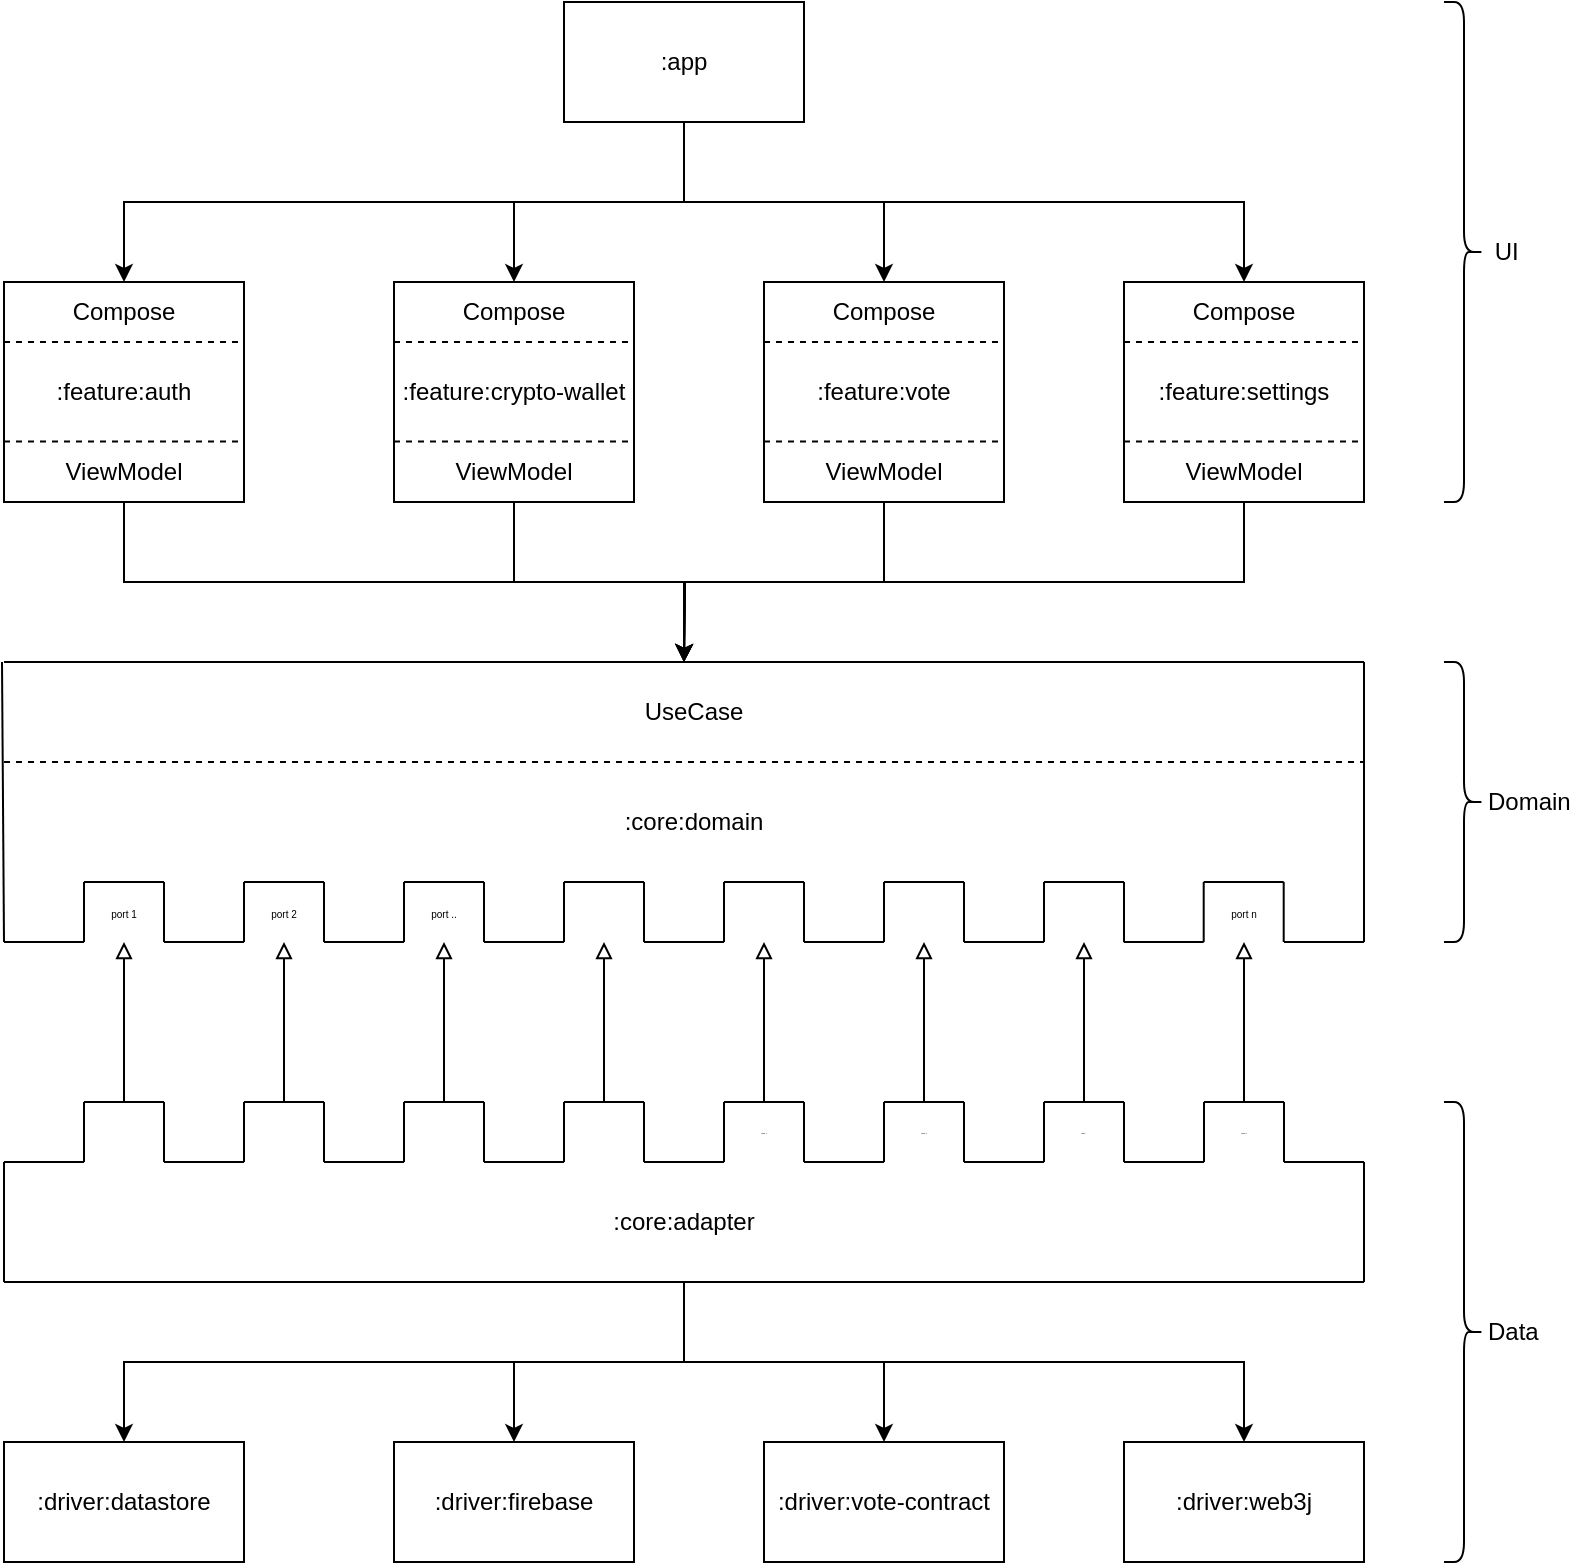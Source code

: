 <mxfile version="24.7.5">
  <diagram name="Page-1" id="OanPQZIGjz3VtxznHL74">
    <mxGraphModel dx="1434" dy="771" grid="1" gridSize="10" guides="1" tooltips="1" connect="1" arrows="1" fold="1" page="1" pageScale="1" pageWidth="850" pageHeight="1100" math="0" shadow="0">
      <root>
        <mxCell id="0" />
        <mxCell id="1" parent="0" />
        <mxCell id="gHFDgKDaucWtCPXrcRjt-179" style="edgeStyle=orthogonalEdgeStyle;rounded=0;orthogonalLoop=1;jettySize=auto;html=1;exitX=0.5;exitY=1;exitDx=0;exitDy=0;entryX=0.5;entryY=0;entryDx=0;entryDy=0;" parent="1" source="gHFDgKDaucWtCPXrcRjt-1" target="gHFDgKDaucWtCPXrcRjt-259" edge="1">
          <mxGeometry relative="1" as="geometry">
            <mxPoint x="110" y="180" as="targetPoint" />
          </mxGeometry>
        </mxCell>
        <mxCell id="gHFDgKDaucWtCPXrcRjt-180" style="edgeStyle=orthogonalEdgeStyle;rounded=0;orthogonalLoop=1;jettySize=auto;html=1;exitX=0.5;exitY=1;exitDx=0;exitDy=0;entryX=0.5;entryY=0;entryDx=0;entryDy=0;" parent="1" source="gHFDgKDaucWtCPXrcRjt-1" target="gHFDgKDaucWtCPXrcRjt-253" edge="1">
          <mxGeometry relative="1" as="geometry">
            <mxPoint x="305" y="180" as="targetPoint" />
          </mxGeometry>
        </mxCell>
        <mxCell id="gHFDgKDaucWtCPXrcRjt-181" style="edgeStyle=orthogonalEdgeStyle;rounded=0;orthogonalLoop=1;jettySize=auto;html=1;exitX=0.5;exitY=1;exitDx=0;exitDy=0;entryX=0.5;entryY=0;entryDx=0;entryDy=0;" parent="1" source="gHFDgKDaucWtCPXrcRjt-1" target="gHFDgKDaucWtCPXrcRjt-241" edge="1">
          <mxGeometry relative="1" as="geometry">
            <mxPoint x="490" y="170" as="targetPoint" />
          </mxGeometry>
        </mxCell>
        <mxCell id="gHFDgKDaucWtCPXrcRjt-182" style="edgeStyle=orthogonalEdgeStyle;rounded=0;orthogonalLoop=1;jettySize=auto;html=1;exitX=0.5;exitY=1;exitDx=0;exitDy=0;entryX=0.5;entryY=0;entryDx=0;entryDy=0;" parent="1" source="gHFDgKDaucWtCPXrcRjt-1" target="gHFDgKDaucWtCPXrcRjt-234" edge="1">
          <mxGeometry relative="1" as="geometry">
            <mxPoint x="670" y="170" as="targetPoint" />
          </mxGeometry>
        </mxCell>
        <mxCell id="gHFDgKDaucWtCPXrcRjt-1" value=":app" style="rounded=0;whiteSpace=wrap;html=1;" parent="1" vertex="1">
          <mxGeometry x="330" y="40" width="120" height="60" as="geometry" />
        </mxCell>
        <mxCell id="gHFDgKDaucWtCPXrcRjt-175" value=":driver:datastore" style="rounded=0;whiteSpace=wrap;html=1;" parent="1" vertex="1">
          <mxGeometry x="50" y="760" width="120" height="60" as="geometry" />
        </mxCell>
        <mxCell id="gHFDgKDaucWtCPXrcRjt-176" value=":driver:firebase" style="rounded=0;whiteSpace=wrap;html=1;" parent="1" vertex="1">
          <mxGeometry x="245" y="760" width="120" height="60" as="geometry" />
        </mxCell>
        <mxCell id="gHFDgKDaucWtCPXrcRjt-177" value=":driver:vote-contract" style="rounded=0;whiteSpace=wrap;html=1;" parent="1" vertex="1">
          <mxGeometry x="430" y="760" width="120" height="60" as="geometry" />
        </mxCell>
        <mxCell id="gHFDgKDaucWtCPXrcRjt-178" value=":driver:web3j" style="rounded=0;whiteSpace=wrap;html=1;" parent="1" vertex="1">
          <mxGeometry x="610" y="760" width="120" height="60" as="geometry" />
        </mxCell>
        <mxCell id="gHFDgKDaucWtCPXrcRjt-191" value="" style="group" parent="1" vertex="1" connectable="0">
          <mxGeometry x="50" y="590" width="680" height="90" as="geometry" />
        </mxCell>
        <mxCell id="gHFDgKDaucWtCPXrcRjt-169" value="" style="rounded=0;whiteSpace=wrap;html=1;strokeColor=none;container=0;" parent="gHFDgKDaucWtCPXrcRjt-191" vertex="1">
          <mxGeometry y="30" width="680" height="60" as="geometry" />
        </mxCell>
        <mxCell id="gHFDgKDaucWtCPXrcRjt-166" value="" style="rounded=0;whiteSpace=wrap;html=1;strokeColor=none;container=0;" parent="gHFDgKDaucWtCPXrcRjt-191" vertex="1">
          <mxGeometry x="440" width="40" height="90" as="geometry" />
        </mxCell>
        <mxCell id="gHFDgKDaucWtCPXrcRjt-161" value="" style="rounded=0;whiteSpace=wrap;html=1;strokeColor=none;container=0;" parent="gHFDgKDaucWtCPXrcRjt-191" vertex="1">
          <mxGeometry x="40" width="40" height="90" as="geometry" />
        </mxCell>
        <mxCell id="gHFDgKDaucWtCPXrcRjt-162" value="" style="rounded=0;whiteSpace=wrap;html=1;strokeColor=none;container=0;" parent="gHFDgKDaucWtCPXrcRjt-191" vertex="1">
          <mxGeometry x="120" width="40" height="90" as="geometry" />
        </mxCell>
        <mxCell id="gHFDgKDaucWtCPXrcRjt-163" value="" style="rounded=0;whiteSpace=wrap;html=1;strokeColor=none;container=0;" parent="gHFDgKDaucWtCPXrcRjt-191" vertex="1">
          <mxGeometry x="200" width="40" height="90" as="geometry" />
        </mxCell>
        <mxCell id="gHFDgKDaucWtCPXrcRjt-164" value="" style="rounded=0;whiteSpace=wrap;html=1;strokeColor=none;container=0;" parent="gHFDgKDaucWtCPXrcRjt-191" vertex="1">
          <mxGeometry x="280" width="40" height="90" as="geometry" />
        </mxCell>
        <mxCell id="gHFDgKDaucWtCPXrcRjt-165" value="" style="rounded=0;whiteSpace=wrap;html=1;strokeColor=none;container=0;" parent="gHFDgKDaucWtCPXrcRjt-191" vertex="1">
          <mxGeometry x="360" width="40" height="90" as="geometry" />
        </mxCell>
        <mxCell id="gHFDgKDaucWtCPXrcRjt-167" value="" style="rounded=0;whiteSpace=wrap;html=1;strokeColor=none;container=0;" parent="gHFDgKDaucWtCPXrcRjt-191" vertex="1">
          <mxGeometry x="520" width="40" height="90" as="geometry" />
        </mxCell>
        <mxCell id="gHFDgKDaucWtCPXrcRjt-168" value="" style="rounded=0;whiteSpace=wrap;html=1;strokeColor=none;container=0;" parent="gHFDgKDaucWtCPXrcRjt-191" vertex="1">
          <mxGeometry x="600" width="40" height="90" as="geometry" />
        </mxCell>
        <mxCell id="gHFDgKDaucWtCPXrcRjt-119" value="" style="endArrow=none;html=1;rounded=0;" parent="gHFDgKDaucWtCPXrcRjt-191" edge="1">
          <mxGeometry width="50" height="50" relative="1" as="geometry">
            <mxPoint y="90" as="sourcePoint" />
            <mxPoint y="30" as="targetPoint" />
          </mxGeometry>
        </mxCell>
        <mxCell id="gHFDgKDaucWtCPXrcRjt-120" value="" style="endArrow=none;html=1;rounded=0;" parent="gHFDgKDaucWtCPXrcRjt-191" edge="1">
          <mxGeometry width="50" height="50" relative="1" as="geometry">
            <mxPoint x="680" y="90" as="sourcePoint" />
            <mxPoint x="680" y="30" as="targetPoint" />
          </mxGeometry>
        </mxCell>
        <mxCell id="gHFDgKDaucWtCPXrcRjt-122" value="" style="endArrow=none;html=1;rounded=0;" parent="gHFDgKDaucWtCPXrcRjt-191" edge="1">
          <mxGeometry width="50" height="50" relative="1" as="geometry">
            <mxPoint y="30" as="sourcePoint" />
            <mxPoint x="40" y="30" as="targetPoint" />
          </mxGeometry>
        </mxCell>
        <mxCell id="gHFDgKDaucWtCPXrcRjt-124" value="" style="endArrow=none;html=1;rounded=0;" parent="gHFDgKDaucWtCPXrcRjt-191" edge="1">
          <mxGeometry width="50" height="50" relative="1" as="geometry">
            <mxPoint x="40" as="sourcePoint" />
            <mxPoint x="80" as="targetPoint" />
          </mxGeometry>
        </mxCell>
        <mxCell id="gHFDgKDaucWtCPXrcRjt-125" value="" style="endArrow=none;html=1;rounded=0;exitX=0.5;exitY=1;exitDx=0;exitDy=0;entryX=0.5;entryY=0;entryDx=0;entryDy=0;" parent="gHFDgKDaucWtCPXrcRjt-191" edge="1">
          <mxGeometry width="50" height="50" relative="1" as="geometry">
            <mxPoint x="80" y="30" as="sourcePoint" />
            <mxPoint x="80" as="targetPoint" />
          </mxGeometry>
        </mxCell>
        <mxCell id="gHFDgKDaucWtCPXrcRjt-126" value="" style="endArrow=none;html=1;rounded=0;" parent="gHFDgKDaucWtCPXrcRjt-191" edge="1">
          <mxGeometry width="50" height="50" relative="1" as="geometry">
            <mxPoint x="80" y="30" as="sourcePoint" />
            <mxPoint x="120" y="30" as="targetPoint" />
          </mxGeometry>
        </mxCell>
        <mxCell id="gHFDgKDaucWtCPXrcRjt-127" value="" style="endArrow=none;html=1;rounded=0;exitX=0.5;exitY=1;exitDx=0;exitDy=0;entryX=0.5;entryY=0;entryDx=0;entryDy=0;" parent="gHFDgKDaucWtCPXrcRjt-191" edge="1">
          <mxGeometry width="50" height="50" relative="1" as="geometry">
            <mxPoint x="120" y="30" as="sourcePoint" />
            <mxPoint x="120" as="targetPoint" />
          </mxGeometry>
        </mxCell>
        <mxCell id="gHFDgKDaucWtCPXrcRjt-128" value="" style="endArrow=none;html=1;rounded=0;" parent="gHFDgKDaucWtCPXrcRjt-191" edge="1">
          <mxGeometry width="50" height="50" relative="1" as="geometry">
            <mxPoint x="120" as="sourcePoint" />
            <mxPoint x="160" as="targetPoint" />
          </mxGeometry>
        </mxCell>
        <mxCell id="gHFDgKDaucWtCPXrcRjt-129" value="" style="endArrow=none;html=1;rounded=0;exitX=0.5;exitY=1;exitDx=0;exitDy=0;entryX=0.5;entryY=0;entryDx=0;entryDy=0;" parent="gHFDgKDaucWtCPXrcRjt-191" edge="1">
          <mxGeometry width="50" height="50" relative="1" as="geometry">
            <mxPoint x="160" y="30" as="sourcePoint" />
            <mxPoint x="160" as="targetPoint" />
          </mxGeometry>
        </mxCell>
        <mxCell id="gHFDgKDaucWtCPXrcRjt-130" value="" style="endArrow=none;html=1;rounded=0;" parent="gHFDgKDaucWtCPXrcRjt-191" edge="1">
          <mxGeometry width="50" height="50" relative="1" as="geometry">
            <mxPoint x="160" y="30" as="sourcePoint" />
            <mxPoint x="200" y="30" as="targetPoint" />
          </mxGeometry>
        </mxCell>
        <mxCell id="gHFDgKDaucWtCPXrcRjt-131" value="" style="endArrow=none;html=1;rounded=0;exitX=0.5;exitY=1;exitDx=0;exitDy=0;entryX=0.5;entryY=0;entryDx=0;entryDy=0;" parent="gHFDgKDaucWtCPXrcRjt-191" edge="1">
          <mxGeometry width="50" height="50" relative="1" as="geometry">
            <mxPoint x="200" y="30" as="sourcePoint" />
            <mxPoint x="200" as="targetPoint" />
          </mxGeometry>
        </mxCell>
        <mxCell id="gHFDgKDaucWtCPXrcRjt-132" value="" style="endArrow=none;html=1;rounded=0;" parent="gHFDgKDaucWtCPXrcRjt-191" edge="1">
          <mxGeometry width="50" height="50" relative="1" as="geometry">
            <mxPoint x="200" as="sourcePoint" />
            <mxPoint x="240" as="targetPoint" />
          </mxGeometry>
        </mxCell>
        <mxCell id="gHFDgKDaucWtCPXrcRjt-133" value="" style="endArrow=none;html=1;rounded=0;exitX=0.5;exitY=1;exitDx=0;exitDy=0;entryX=0.5;entryY=0;entryDx=0;entryDy=0;" parent="gHFDgKDaucWtCPXrcRjt-191" edge="1">
          <mxGeometry width="50" height="50" relative="1" as="geometry">
            <mxPoint x="240" y="30" as="sourcePoint" />
            <mxPoint x="240" as="targetPoint" />
          </mxGeometry>
        </mxCell>
        <mxCell id="gHFDgKDaucWtCPXrcRjt-134" value="" style="endArrow=none;html=1;rounded=0;" parent="gHFDgKDaucWtCPXrcRjt-191" edge="1">
          <mxGeometry width="50" height="50" relative="1" as="geometry">
            <mxPoint x="240" y="30" as="sourcePoint" />
            <mxPoint x="280" y="30" as="targetPoint" />
          </mxGeometry>
        </mxCell>
        <mxCell id="gHFDgKDaucWtCPXrcRjt-135" value="" style="endArrow=none;html=1;rounded=0;exitX=0.5;exitY=1;exitDx=0;exitDy=0;entryX=0.5;entryY=0;entryDx=0;entryDy=0;" parent="gHFDgKDaucWtCPXrcRjt-191" edge="1">
          <mxGeometry width="50" height="50" relative="1" as="geometry">
            <mxPoint x="280" y="30" as="sourcePoint" />
            <mxPoint x="280" as="targetPoint" />
          </mxGeometry>
        </mxCell>
        <mxCell id="gHFDgKDaucWtCPXrcRjt-136" value="" style="endArrow=none;html=1;rounded=0;" parent="gHFDgKDaucWtCPXrcRjt-191" edge="1">
          <mxGeometry width="50" height="50" relative="1" as="geometry">
            <mxPoint x="280" as="sourcePoint" />
            <mxPoint x="320" as="targetPoint" />
          </mxGeometry>
        </mxCell>
        <mxCell id="gHFDgKDaucWtCPXrcRjt-137" value="" style="endArrow=none;html=1;rounded=0;exitX=0.5;exitY=1;exitDx=0;exitDy=0;entryX=0.5;entryY=0;entryDx=0;entryDy=0;" parent="gHFDgKDaucWtCPXrcRjt-191" edge="1">
          <mxGeometry width="50" height="50" relative="1" as="geometry">
            <mxPoint x="320" y="30" as="sourcePoint" />
            <mxPoint x="320" as="targetPoint" />
          </mxGeometry>
        </mxCell>
        <mxCell id="gHFDgKDaucWtCPXrcRjt-139" value="" style="endArrow=none;html=1;rounded=0;exitX=0.5;exitY=1;exitDx=0;exitDy=0;entryX=0.5;entryY=0;entryDx=0;entryDy=0;" parent="gHFDgKDaucWtCPXrcRjt-191" edge="1">
          <mxGeometry width="50" height="50" relative="1" as="geometry">
            <mxPoint x="360" y="30" as="sourcePoint" />
            <mxPoint x="360" as="targetPoint" />
          </mxGeometry>
        </mxCell>
        <mxCell id="gHFDgKDaucWtCPXrcRjt-140" value="" style="endArrow=none;html=1;rounded=0;" parent="gHFDgKDaucWtCPXrcRjt-191" edge="1">
          <mxGeometry width="50" height="50" relative="1" as="geometry">
            <mxPoint x="360" as="sourcePoint" />
            <mxPoint x="400" as="targetPoint" />
          </mxGeometry>
        </mxCell>
        <mxCell id="gHFDgKDaucWtCPXrcRjt-141" value="" style="endArrow=none;html=1;rounded=0;exitX=0.5;exitY=1;exitDx=0;exitDy=0;entryX=0.5;entryY=0;entryDx=0;entryDy=0;" parent="gHFDgKDaucWtCPXrcRjt-191" edge="1">
          <mxGeometry width="50" height="50" relative="1" as="geometry">
            <mxPoint x="400" y="30" as="sourcePoint" />
            <mxPoint x="400" as="targetPoint" />
          </mxGeometry>
        </mxCell>
        <mxCell id="gHFDgKDaucWtCPXrcRjt-142" value="" style="endArrow=none;html=1;rounded=0;" parent="gHFDgKDaucWtCPXrcRjt-191" edge="1">
          <mxGeometry width="50" height="50" relative="1" as="geometry">
            <mxPoint x="400" y="30" as="sourcePoint" />
            <mxPoint x="440" y="30" as="targetPoint" />
          </mxGeometry>
        </mxCell>
        <mxCell id="gHFDgKDaucWtCPXrcRjt-143" value="" style="endArrow=none;html=1;rounded=0;exitX=0.5;exitY=1;exitDx=0;exitDy=0;entryX=0.5;entryY=0;entryDx=0;entryDy=0;" parent="gHFDgKDaucWtCPXrcRjt-191" edge="1">
          <mxGeometry width="50" height="50" relative="1" as="geometry">
            <mxPoint x="440" y="30" as="sourcePoint" />
            <mxPoint x="440" as="targetPoint" />
          </mxGeometry>
        </mxCell>
        <mxCell id="gHFDgKDaucWtCPXrcRjt-144" value="" style="endArrow=none;html=1;rounded=0;" parent="gHFDgKDaucWtCPXrcRjt-191" edge="1">
          <mxGeometry width="50" height="50" relative="1" as="geometry">
            <mxPoint x="440" as="sourcePoint" />
            <mxPoint x="480" as="targetPoint" />
          </mxGeometry>
        </mxCell>
        <mxCell id="gHFDgKDaucWtCPXrcRjt-145" value="" style="endArrow=none;html=1;rounded=0;exitX=0.5;exitY=1;exitDx=0;exitDy=0;entryX=0.5;entryY=0;entryDx=0;entryDy=0;" parent="gHFDgKDaucWtCPXrcRjt-191" edge="1">
          <mxGeometry width="50" height="50" relative="1" as="geometry">
            <mxPoint x="480" y="30" as="sourcePoint" />
            <mxPoint x="480" as="targetPoint" />
          </mxGeometry>
        </mxCell>
        <mxCell id="gHFDgKDaucWtCPXrcRjt-146" value="" style="endArrow=none;html=1;rounded=0;" parent="gHFDgKDaucWtCPXrcRjt-191" edge="1">
          <mxGeometry width="50" height="50" relative="1" as="geometry">
            <mxPoint x="480" y="30" as="sourcePoint" />
            <mxPoint x="520" y="30" as="targetPoint" />
          </mxGeometry>
        </mxCell>
        <mxCell id="gHFDgKDaucWtCPXrcRjt-147" value="" style="endArrow=none;html=1;rounded=0;exitX=0.5;exitY=1;exitDx=0;exitDy=0;entryX=0.5;entryY=0;entryDx=0;entryDy=0;" parent="gHFDgKDaucWtCPXrcRjt-191" edge="1">
          <mxGeometry width="50" height="50" relative="1" as="geometry">
            <mxPoint x="520" y="30" as="sourcePoint" />
            <mxPoint x="520" as="targetPoint" />
          </mxGeometry>
        </mxCell>
        <mxCell id="gHFDgKDaucWtCPXrcRjt-148" value="" style="endArrow=none;html=1;rounded=0;" parent="gHFDgKDaucWtCPXrcRjt-191" edge="1">
          <mxGeometry width="50" height="50" relative="1" as="geometry">
            <mxPoint x="520" as="sourcePoint" />
            <mxPoint x="560" as="targetPoint" />
          </mxGeometry>
        </mxCell>
        <mxCell id="gHFDgKDaucWtCPXrcRjt-149" value="" style="endArrow=none;html=1;rounded=0;exitX=0.5;exitY=1;exitDx=0;exitDy=0;entryX=0.5;entryY=0;entryDx=0;entryDy=0;" parent="gHFDgKDaucWtCPXrcRjt-191" edge="1">
          <mxGeometry width="50" height="50" relative="1" as="geometry">
            <mxPoint x="560" y="30" as="sourcePoint" />
            <mxPoint x="560" as="targetPoint" />
          </mxGeometry>
        </mxCell>
        <mxCell id="gHFDgKDaucWtCPXrcRjt-150" value="" style="endArrow=none;html=1;rounded=0;" parent="gHFDgKDaucWtCPXrcRjt-191" edge="1">
          <mxGeometry width="50" height="50" relative="1" as="geometry">
            <mxPoint x="560" y="30" as="sourcePoint" />
            <mxPoint x="600" y="30" as="targetPoint" />
          </mxGeometry>
        </mxCell>
        <mxCell id="gHFDgKDaucWtCPXrcRjt-151" value="" style="endArrow=none;html=1;rounded=0;exitX=0.5;exitY=1;exitDx=0;exitDy=0;entryX=0.5;entryY=0;entryDx=0;entryDy=0;" parent="gHFDgKDaucWtCPXrcRjt-191" edge="1">
          <mxGeometry width="50" height="50" relative="1" as="geometry">
            <mxPoint x="600" y="30" as="sourcePoint" />
            <mxPoint x="600" as="targetPoint" />
          </mxGeometry>
        </mxCell>
        <mxCell id="gHFDgKDaucWtCPXrcRjt-152" value="" style="endArrow=none;html=1;rounded=0;" parent="gHFDgKDaucWtCPXrcRjt-191" edge="1">
          <mxGeometry width="50" height="50" relative="1" as="geometry">
            <mxPoint x="600" as="sourcePoint" />
            <mxPoint x="640" as="targetPoint" />
          </mxGeometry>
        </mxCell>
        <mxCell id="gHFDgKDaucWtCPXrcRjt-153" value="" style="endArrow=none;html=1;rounded=0;exitX=0.5;exitY=1;exitDx=0;exitDy=0;entryX=0.5;entryY=0;entryDx=0;entryDy=0;" parent="gHFDgKDaucWtCPXrcRjt-191" edge="1">
          <mxGeometry width="50" height="50" relative="1" as="geometry">
            <mxPoint x="640" y="30" as="sourcePoint" />
            <mxPoint x="640" as="targetPoint" />
          </mxGeometry>
        </mxCell>
        <mxCell id="gHFDgKDaucWtCPXrcRjt-154" value="" style="endArrow=none;html=1;rounded=0;" parent="gHFDgKDaucWtCPXrcRjt-191" edge="1">
          <mxGeometry width="50" height="50" relative="1" as="geometry">
            <mxPoint x="640" y="30" as="sourcePoint" />
            <mxPoint x="680" y="30" as="targetPoint" />
          </mxGeometry>
        </mxCell>
        <mxCell id="gHFDgKDaucWtCPXrcRjt-158" value="adpt n" style="text;html=1;align=center;verticalAlign=middle;whiteSpace=wrap;rounded=0;fontSize=1;container=0;" parent="gHFDgKDaucWtCPXrcRjt-191" vertex="1">
          <mxGeometry x="590" width="60" height="30" as="geometry" />
        </mxCell>
        <mxCell id="gHFDgKDaucWtCPXrcRjt-155" value="adpt 1" style="text;html=1;align=center;verticalAlign=middle;whiteSpace=wrap;rounded=0;fontSize=1;container=0;" parent="gHFDgKDaucWtCPXrcRjt-191" vertex="1">
          <mxGeometry x="350" width="60" height="30" as="geometry" />
        </mxCell>
        <mxCell id="gHFDgKDaucWtCPXrcRjt-156" value="adpt 2" style="text;html=1;align=center;verticalAlign=middle;whiteSpace=wrap;rounded=0;fontSize=1;container=0;" parent="gHFDgKDaucWtCPXrcRjt-191" vertex="1">
          <mxGeometry x="430" width="60" height="30" as="geometry" />
        </mxCell>
        <mxCell id="gHFDgKDaucWtCPXrcRjt-157" value="adpt .." style="text;html=1;align=center;verticalAlign=middle;whiteSpace=wrap;rounded=0;fontSize=1;container=0;" parent="gHFDgKDaucWtCPXrcRjt-191" vertex="1">
          <mxGeometry x="510" width="60" height="30" as="geometry" />
        </mxCell>
        <mxCell id="gHFDgKDaucWtCPXrcRjt-15" value="" style="endArrow=none;html=1;rounded=0;fontSize=5;" parent="gHFDgKDaucWtCPXrcRjt-191" edge="1">
          <mxGeometry width="50" height="50" relative="1" as="geometry">
            <mxPoint x="40" as="sourcePoint" />
            <mxPoint x="40" y="30" as="targetPoint" />
          </mxGeometry>
        </mxCell>
        <mxCell id="gHFDgKDaucWtCPXrcRjt-189" value=":core:adapter" style="rounded=0;whiteSpace=wrap;html=1;strokeColor=none;" parent="gHFDgKDaucWtCPXrcRjt-191" vertex="1">
          <mxGeometry x="280" y="30" width="120" height="60" as="geometry" />
        </mxCell>
        <mxCell id="gHFDgKDaucWtCPXrcRjt-121" value="" style="endArrow=none;html=1;rounded=0;" parent="gHFDgKDaucWtCPXrcRjt-191" edge="1">
          <mxGeometry width="50" height="50" relative="1" as="geometry">
            <mxPoint x="680" y="90" as="sourcePoint" />
            <mxPoint y="90" as="targetPoint" />
          </mxGeometry>
        </mxCell>
        <mxCell id="gHFDgKDaucWtCPXrcRjt-138" value="" style="endArrow=none;html=1;rounded=0;" parent="gHFDgKDaucWtCPXrcRjt-191" edge="1">
          <mxGeometry width="50" height="50" relative="1" as="geometry">
            <mxPoint x="320" y="30" as="sourcePoint" />
            <mxPoint x="360" y="30" as="targetPoint" />
          </mxGeometry>
        </mxCell>
        <mxCell id="gHFDgKDaucWtCPXrcRjt-194" style="edgeStyle=orthogonalEdgeStyle;rounded=0;orthogonalLoop=1;jettySize=auto;html=1;entryX=0.5;entryY=0;entryDx=0;entryDy=0;" parent="1" source="gHFDgKDaucWtCPXrcRjt-189" target="gHFDgKDaucWtCPXrcRjt-176" edge="1">
          <mxGeometry relative="1" as="geometry" />
        </mxCell>
        <mxCell id="gHFDgKDaucWtCPXrcRjt-197" style="edgeStyle=orthogonalEdgeStyle;rounded=0;orthogonalLoop=1;jettySize=auto;html=1;entryX=0.5;entryY=0;entryDx=0;entryDy=0;" parent="1" source="gHFDgKDaucWtCPXrcRjt-189" target="gHFDgKDaucWtCPXrcRjt-177" edge="1">
          <mxGeometry relative="1" as="geometry" />
        </mxCell>
        <mxCell id="gHFDgKDaucWtCPXrcRjt-198" style="edgeStyle=orthogonalEdgeStyle;rounded=0;orthogonalLoop=1;jettySize=auto;html=1;entryX=0.5;entryY=0;entryDx=0;entryDy=0;" parent="1" source="gHFDgKDaucWtCPXrcRjt-189" target="gHFDgKDaucWtCPXrcRjt-178" edge="1">
          <mxGeometry relative="1" as="geometry">
            <Array as="points">
              <mxPoint x="390" y="720" />
              <mxPoint x="670" y="720" />
            </Array>
          </mxGeometry>
        </mxCell>
        <mxCell id="gHFDgKDaucWtCPXrcRjt-199" style="edgeStyle=orthogonalEdgeStyle;rounded=0;orthogonalLoop=1;jettySize=auto;html=1;entryX=0.5;entryY=0;entryDx=0;entryDy=0;" parent="1" source="gHFDgKDaucWtCPXrcRjt-189" target="gHFDgKDaucWtCPXrcRjt-175" edge="1">
          <mxGeometry relative="1" as="geometry">
            <Array as="points">
              <mxPoint x="390" y="720" />
              <mxPoint x="110" y="720" />
            </Array>
          </mxGeometry>
        </mxCell>
        <mxCell id="gHFDgKDaucWtCPXrcRjt-206" value="" style="group" parent="1" vertex="1" connectable="0">
          <mxGeometry x="49" y="370" width="681" height="140" as="geometry" />
        </mxCell>
        <mxCell id="gHFDgKDaucWtCPXrcRjt-53" value="" style="rounded=0;whiteSpace=wrap;html=1;strokeColor=none;container=0;" parent="gHFDgKDaucWtCPXrcRjt-206" vertex="1">
          <mxGeometry x="81" y="50" width="40" height="90" as="geometry" />
        </mxCell>
        <mxCell id="gHFDgKDaucWtCPXrcRjt-61" value="" style="rounded=0;whiteSpace=wrap;html=1;strokeColor=none;container=0;" parent="gHFDgKDaucWtCPXrcRjt-206" vertex="1">
          <mxGeometry x="1" width="680" height="110" as="geometry" />
        </mxCell>
        <mxCell id="gHFDgKDaucWtCPXrcRjt-52" value="" style="rounded=0;whiteSpace=wrap;html=1;strokeColor=none;container=0;" parent="gHFDgKDaucWtCPXrcRjt-206" vertex="1">
          <mxGeometry x="1" y="50" width="40" height="90" as="geometry" />
        </mxCell>
        <mxCell id="gHFDgKDaucWtCPXrcRjt-54" value="" style="rounded=0;whiteSpace=wrap;html=1;strokeColor=none;container=0;" parent="gHFDgKDaucWtCPXrcRjt-206" vertex="1">
          <mxGeometry x="161" y="50" width="40" height="90" as="geometry" />
        </mxCell>
        <mxCell id="gHFDgKDaucWtCPXrcRjt-55" value="" style="rounded=0;whiteSpace=wrap;html=1;strokeColor=none;container=0;" parent="gHFDgKDaucWtCPXrcRjt-206" vertex="1">
          <mxGeometry x="241" y="50" width="40" height="90" as="geometry" />
        </mxCell>
        <mxCell id="gHFDgKDaucWtCPXrcRjt-56" value="" style="rounded=0;whiteSpace=wrap;html=1;strokeColor=none;container=0;" parent="gHFDgKDaucWtCPXrcRjt-206" vertex="1">
          <mxGeometry x="321" y="50" width="40" height="90" as="geometry" />
        </mxCell>
        <mxCell id="gHFDgKDaucWtCPXrcRjt-57" value="" style="rounded=0;whiteSpace=wrap;html=1;strokeColor=none;container=0;" parent="gHFDgKDaucWtCPXrcRjt-206" vertex="1">
          <mxGeometry x="401" y="50" width="40" height="90" as="geometry" />
        </mxCell>
        <mxCell id="gHFDgKDaucWtCPXrcRjt-58" value="" style="rounded=0;whiteSpace=wrap;html=1;strokeColor=none;container=0;" parent="gHFDgKDaucWtCPXrcRjt-206" vertex="1">
          <mxGeometry x="481" y="50" width="40" height="90" as="geometry" />
        </mxCell>
        <mxCell id="gHFDgKDaucWtCPXrcRjt-59" value="" style="rounded=0;whiteSpace=wrap;html=1;strokeColor=none;container=0;" parent="gHFDgKDaucWtCPXrcRjt-206" vertex="1">
          <mxGeometry x="561" y="50" width="40" height="90" as="geometry" />
        </mxCell>
        <mxCell id="gHFDgKDaucWtCPXrcRjt-60" value="" style="rounded=0;whiteSpace=wrap;html=1;strokeColor=none;container=0;" parent="gHFDgKDaucWtCPXrcRjt-206" vertex="1">
          <mxGeometry x="641" y="50" width="40" height="90" as="geometry" />
        </mxCell>
        <mxCell id="gHFDgKDaucWtCPXrcRjt-8" value="" style="endArrow=none;html=1;rounded=0;" parent="gHFDgKDaucWtCPXrcRjt-206" edge="1">
          <mxGeometry width="50" height="50" relative="1" as="geometry">
            <mxPoint x="1" as="sourcePoint" />
            <mxPoint x="681" as="targetPoint" />
          </mxGeometry>
        </mxCell>
        <mxCell id="gHFDgKDaucWtCPXrcRjt-10" value="" style="endArrow=none;html=1;rounded=0;" parent="gHFDgKDaucWtCPXrcRjt-206" edge="1">
          <mxGeometry width="50" height="50" relative="1" as="geometry">
            <mxPoint x="1" y="140" as="sourcePoint" />
            <mxPoint as="targetPoint" />
          </mxGeometry>
        </mxCell>
        <mxCell id="gHFDgKDaucWtCPXrcRjt-11" value="" style="endArrow=none;html=1;rounded=0;entryX=1;entryY=0;entryDx=0;entryDy=0;" parent="gHFDgKDaucWtCPXrcRjt-206" target="gHFDgKDaucWtCPXrcRjt-61" edge="1">
          <mxGeometry width="50" height="50" relative="1" as="geometry">
            <mxPoint x="681" y="140" as="sourcePoint" />
            <mxPoint x="681" y="20" as="targetPoint" />
          </mxGeometry>
        </mxCell>
        <mxCell id="gHFDgKDaucWtCPXrcRjt-12" value="" style="endArrow=none;html=1;rounded=0;" parent="gHFDgKDaucWtCPXrcRjt-206" edge="1">
          <mxGeometry width="50" height="50" relative="1" as="geometry">
            <mxPoint x="1" y="140" as="sourcePoint" />
            <mxPoint x="41" y="140" as="targetPoint" />
          </mxGeometry>
        </mxCell>
        <mxCell id="gHFDgKDaucWtCPXrcRjt-13" value="" style="endArrow=none;html=1;rounded=0;" parent="gHFDgKDaucWtCPXrcRjt-206" edge="1">
          <mxGeometry width="50" height="50" relative="1" as="geometry">
            <mxPoint x="41" y="110" as="sourcePoint" />
            <mxPoint x="41" y="140" as="targetPoint" />
          </mxGeometry>
        </mxCell>
        <mxCell id="gHFDgKDaucWtCPXrcRjt-14" value="" style="endArrow=none;html=1;rounded=0;" parent="gHFDgKDaucWtCPXrcRjt-206" edge="1">
          <mxGeometry width="50" height="50" relative="1" as="geometry">
            <mxPoint x="41" y="110" as="sourcePoint" />
            <mxPoint x="81" y="110" as="targetPoint" />
          </mxGeometry>
        </mxCell>
        <mxCell id="gHFDgKDaucWtCPXrcRjt-16" value="" style="endArrow=none;html=1;rounded=0;" parent="gHFDgKDaucWtCPXrcRjt-206" edge="1">
          <mxGeometry width="50" height="50" relative="1" as="geometry">
            <mxPoint x="81" y="140" as="sourcePoint" />
            <mxPoint x="121" y="140" as="targetPoint" />
          </mxGeometry>
        </mxCell>
        <mxCell id="gHFDgKDaucWtCPXrcRjt-17" value="" style="endArrow=none;html=1;rounded=0;" parent="gHFDgKDaucWtCPXrcRjt-206" edge="1">
          <mxGeometry width="50" height="50" relative="1" as="geometry">
            <mxPoint x="121" y="110" as="sourcePoint" />
            <mxPoint x="121" y="140" as="targetPoint" />
          </mxGeometry>
        </mxCell>
        <mxCell id="gHFDgKDaucWtCPXrcRjt-18" value="" style="endArrow=none;html=1;rounded=0;" parent="gHFDgKDaucWtCPXrcRjt-206" edge="1">
          <mxGeometry width="50" height="50" relative="1" as="geometry">
            <mxPoint x="121" y="110" as="sourcePoint" />
            <mxPoint x="161" y="110" as="targetPoint" />
          </mxGeometry>
        </mxCell>
        <mxCell id="gHFDgKDaucWtCPXrcRjt-19" value="" style="endArrow=none;html=1;rounded=0;" parent="gHFDgKDaucWtCPXrcRjt-206" edge="1">
          <mxGeometry width="50" height="50" relative="1" as="geometry">
            <mxPoint x="161" y="110" as="sourcePoint" />
            <mxPoint x="161" y="140" as="targetPoint" />
          </mxGeometry>
        </mxCell>
        <mxCell id="gHFDgKDaucWtCPXrcRjt-20" value="" style="endArrow=none;html=1;rounded=0;" parent="gHFDgKDaucWtCPXrcRjt-206" edge="1">
          <mxGeometry width="50" height="50" relative="1" as="geometry">
            <mxPoint x="161" y="140" as="sourcePoint" />
            <mxPoint x="201" y="140" as="targetPoint" />
          </mxGeometry>
        </mxCell>
        <mxCell id="gHFDgKDaucWtCPXrcRjt-21" value="" style="endArrow=none;html=1;rounded=0;" parent="gHFDgKDaucWtCPXrcRjt-206" edge="1">
          <mxGeometry width="50" height="50" relative="1" as="geometry">
            <mxPoint x="201" y="110" as="sourcePoint" />
            <mxPoint x="201" y="140" as="targetPoint" />
          </mxGeometry>
        </mxCell>
        <mxCell id="gHFDgKDaucWtCPXrcRjt-22" value="" style="endArrow=none;html=1;rounded=0;" parent="gHFDgKDaucWtCPXrcRjt-206" edge="1">
          <mxGeometry width="50" height="50" relative="1" as="geometry">
            <mxPoint x="201" y="110" as="sourcePoint" />
            <mxPoint x="241" y="110" as="targetPoint" />
          </mxGeometry>
        </mxCell>
        <mxCell id="gHFDgKDaucWtCPXrcRjt-23" value="" style="endArrow=none;html=1;rounded=0;" parent="gHFDgKDaucWtCPXrcRjt-206" edge="1">
          <mxGeometry width="50" height="50" relative="1" as="geometry">
            <mxPoint x="241" y="110" as="sourcePoint" />
            <mxPoint x="241" y="140" as="targetPoint" />
          </mxGeometry>
        </mxCell>
        <mxCell id="gHFDgKDaucWtCPXrcRjt-24" value="" style="endArrow=none;html=1;rounded=0;" parent="gHFDgKDaucWtCPXrcRjt-206" edge="1">
          <mxGeometry width="50" height="50" relative="1" as="geometry">
            <mxPoint x="241" y="140" as="sourcePoint" />
            <mxPoint x="281" y="140" as="targetPoint" />
          </mxGeometry>
        </mxCell>
        <mxCell id="gHFDgKDaucWtCPXrcRjt-25" value="" style="endArrow=none;html=1;rounded=0;" parent="gHFDgKDaucWtCPXrcRjt-206" edge="1">
          <mxGeometry width="50" height="50" relative="1" as="geometry">
            <mxPoint x="281" y="110" as="sourcePoint" />
            <mxPoint x="281" y="140" as="targetPoint" />
          </mxGeometry>
        </mxCell>
        <mxCell id="gHFDgKDaucWtCPXrcRjt-26" value="" style="endArrow=none;html=1;rounded=0;" parent="gHFDgKDaucWtCPXrcRjt-206" edge="1">
          <mxGeometry width="50" height="50" relative="1" as="geometry">
            <mxPoint x="281" y="110" as="sourcePoint" />
            <mxPoint x="321" y="110" as="targetPoint" />
          </mxGeometry>
        </mxCell>
        <mxCell id="gHFDgKDaucWtCPXrcRjt-27" value="" style="endArrow=none;html=1;rounded=0;" parent="gHFDgKDaucWtCPXrcRjt-206" edge="1">
          <mxGeometry width="50" height="50" relative="1" as="geometry">
            <mxPoint x="321" y="110" as="sourcePoint" />
            <mxPoint x="321" y="140" as="targetPoint" />
          </mxGeometry>
        </mxCell>
        <mxCell id="gHFDgKDaucWtCPXrcRjt-28" value="" style="endArrow=none;html=1;rounded=0;" parent="gHFDgKDaucWtCPXrcRjt-206" edge="1">
          <mxGeometry width="50" height="50" relative="1" as="geometry">
            <mxPoint x="321" y="140" as="sourcePoint" />
            <mxPoint x="361" y="140" as="targetPoint" />
          </mxGeometry>
        </mxCell>
        <mxCell id="gHFDgKDaucWtCPXrcRjt-29" value="" style="endArrow=none;html=1;rounded=0;" parent="gHFDgKDaucWtCPXrcRjt-206" edge="1">
          <mxGeometry width="50" height="50" relative="1" as="geometry">
            <mxPoint x="361" y="110" as="sourcePoint" />
            <mxPoint x="361" y="140" as="targetPoint" />
          </mxGeometry>
        </mxCell>
        <mxCell id="gHFDgKDaucWtCPXrcRjt-30" value="" style="endArrow=none;html=1;rounded=0;" parent="gHFDgKDaucWtCPXrcRjt-206" edge="1">
          <mxGeometry width="50" height="50" relative="1" as="geometry">
            <mxPoint x="361" y="110" as="sourcePoint" />
            <mxPoint x="401" y="110" as="targetPoint" />
          </mxGeometry>
        </mxCell>
        <mxCell id="gHFDgKDaucWtCPXrcRjt-31" value="" style="endArrow=none;html=1;rounded=0;" parent="gHFDgKDaucWtCPXrcRjt-206" edge="1">
          <mxGeometry width="50" height="50" relative="1" as="geometry">
            <mxPoint x="401" y="110" as="sourcePoint" />
            <mxPoint x="401" y="140" as="targetPoint" />
          </mxGeometry>
        </mxCell>
        <mxCell id="gHFDgKDaucWtCPXrcRjt-32" value="" style="endArrow=none;html=1;rounded=0;" parent="gHFDgKDaucWtCPXrcRjt-206" edge="1">
          <mxGeometry width="50" height="50" relative="1" as="geometry">
            <mxPoint x="401" y="140" as="sourcePoint" />
            <mxPoint x="441" y="140" as="targetPoint" />
          </mxGeometry>
        </mxCell>
        <mxCell id="gHFDgKDaucWtCPXrcRjt-33" value="" style="endArrow=none;html=1;rounded=0;" parent="gHFDgKDaucWtCPXrcRjt-206" edge="1">
          <mxGeometry width="50" height="50" relative="1" as="geometry">
            <mxPoint x="441" y="110" as="sourcePoint" />
            <mxPoint x="441" y="140" as="targetPoint" />
          </mxGeometry>
        </mxCell>
        <mxCell id="gHFDgKDaucWtCPXrcRjt-34" value="" style="endArrow=none;html=1;rounded=0;" parent="gHFDgKDaucWtCPXrcRjt-206" edge="1">
          <mxGeometry width="50" height="50" relative="1" as="geometry">
            <mxPoint x="441" y="110" as="sourcePoint" />
            <mxPoint x="481" y="110" as="targetPoint" />
          </mxGeometry>
        </mxCell>
        <mxCell id="gHFDgKDaucWtCPXrcRjt-35" value="" style="endArrow=none;html=1;rounded=0;" parent="gHFDgKDaucWtCPXrcRjt-206" edge="1">
          <mxGeometry width="50" height="50" relative="1" as="geometry">
            <mxPoint x="481" y="110" as="sourcePoint" />
            <mxPoint x="481" y="140" as="targetPoint" />
          </mxGeometry>
        </mxCell>
        <mxCell id="gHFDgKDaucWtCPXrcRjt-36" value="" style="endArrow=none;html=1;rounded=0;" parent="gHFDgKDaucWtCPXrcRjt-206" edge="1">
          <mxGeometry width="50" height="50" relative="1" as="geometry">
            <mxPoint x="481" y="140" as="sourcePoint" />
            <mxPoint x="521" y="140" as="targetPoint" />
          </mxGeometry>
        </mxCell>
        <mxCell id="gHFDgKDaucWtCPXrcRjt-37" value="" style="endArrow=none;html=1;rounded=0;" parent="gHFDgKDaucWtCPXrcRjt-206" edge="1">
          <mxGeometry width="50" height="50" relative="1" as="geometry">
            <mxPoint x="521" y="110" as="sourcePoint" />
            <mxPoint x="521" y="140" as="targetPoint" />
          </mxGeometry>
        </mxCell>
        <mxCell id="gHFDgKDaucWtCPXrcRjt-38" value="" style="endArrow=none;html=1;rounded=0;" parent="gHFDgKDaucWtCPXrcRjt-206" edge="1">
          <mxGeometry width="50" height="50" relative="1" as="geometry">
            <mxPoint x="521" y="110" as="sourcePoint" />
            <mxPoint x="561" y="110" as="targetPoint" />
          </mxGeometry>
        </mxCell>
        <mxCell id="gHFDgKDaucWtCPXrcRjt-39" value="" style="endArrow=none;html=1;rounded=0;" parent="gHFDgKDaucWtCPXrcRjt-206" edge="1">
          <mxGeometry width="50" height="50" relative="1" as="geometry">
            <mxPoint x="561" y="110" as="sourcePoint" />
            <mxPoint x="561" y="140" as="targetPoint" />
          </mxGeometry>
        </mxCell>
        <mxCell id="gHFDgKDaucWtCPXrcRjt-40" value="" style="endArrow=none;html=1;rounded=0;" parent="gHFDgKDaucWtCPXrcRjt-206" edge="1">
          <mxGeometry width="50" height="50" relative="1" as="geometry">
            <mxPoint x="560.85" y="140" as="sourcePoint" />
            <mxPoint x="600.85" y="140" as="targetPoint" />
          </mxGeometry>
        </mxCell>
        <mxCell id="gHFDgKDaucWtCPXrcRjt-41" value="" style="endArrow=none;html=1;rounded=0;" parent="gHFDgKDaucWtCPXrcRjt-206" edge="1">
          <mxGeometry width="50" height="50" relative="1" as="geometry">
            <mxPoint x="600.85" y="110" as="sourcePoint" />
            <mxPoint x="600.85" y="140" as="targetPoint" />
          </mxGeometry>
        </mxCell>
        <mxCell id="gHFDgKDaucWtCPXrcRjt-42" value="" style="endArrow=none;html=1;rounded=0;" parent="gHFDgKDaucWtCPXrcRjt-206" edge="1">
          <mxGeometry width="50" height="50" relative="1" as="geometry">
            <mxPoint x="600.85" y="110" as="sourcePoint" />
            <mxPoint x="640.85" y="110" as="targetPoint" />
          </mxGeometry>
        </mxCell>
        <mxCell id="gHFDgKDaucWtCPXrcRjt-43" value="" style="endArrow=none;html=1;rounded=0;" parent="gHFDgKDaucWtCPXrcRjt-206" edge="1">
          <mxGeometry width="50" height="50" relative="1" as="geometry">
            <mxPoint x="640.85" y="110" as="sourcePoint" />
            <mxPoint x="640.85" y="140" as="targetPoint" />
          </mxGeometry>
        </mxCell>
        <mxCell id="gHFDgKDaucWtCPXrcRjt-44" value="" style="endArrow=none;html=1;rounded=0;" parent="gHFDgKDaucWtCPXrcRjt-206" edge="1">
          <mxGeometry width="50" height="50" relative="1" as="geometry">
            <mxPoint x="641" y="140" as="sourcePoint" />
            <mxPoint x="681" y="140" as="targetPoint" />
          </mxGeometry>
        </mxCell>
        <mxCell id="gHFDgKDaucWtCPXrcRjt-65" value="" style="endArrow=none;html=1;rounded=0;" parent="gHFDgKDaucWtCPXrcRjt-206" edge="1">
          <mxGeometry width="50" height="50" relative="1" as="geometry">
            <mxPoint x="81" y="110" as="sourcePoint" />
            <mxPoint x="81" y="140" as="targetPoint" />
          </mxGeometry>
        </mxCell>
        <mxCell id="gHFDgKDaucWtCPXrcRjt-63" value="&lt;font style=&quot;font-size: 5px;&quot;&gt;port 1&lt;/font&gt;" style="text;html=1;align=center;verticalAlign=middle;whiteSpace=wrap;rounded=0;fontSize=5;container=0;" parent="gHFDgKDaucWtCPXrcRjt-206" vertex="1">
          <mxGeometry x="31" y="110" width="60" height="30" as="geometry" />
        </mxCell>
        <mxCell id="gHFDgKDaucWtCPXrcRjt-116" value="&lt;font style=&quot;font-size: 5px;&quot;&gt;port 2&lt;/font&gt;" style="text;html=1;align=center;verticalAlign=middle;whiteSpace=wrap;rounded=0;fontSize=5;container=0;" parent="gHFDgKDaucWtCPXrcRjt-206" vertex="1">
          <mxGeometry x="111" y="110" width="60" height="30" as="geometry" />
        </mxCell>
        <mxCell id="gHFDgKDaucWtCPXrcRjt-117" value="&lt;font style=&quot;font-size: 5px;&quot;&gt;port ..&lt;/font&gt;" style="text;html=1;align=center;verticalAlign=middle;whiteSpace=wrap;rounded=0;fontSize=5;container=0;" parent="gHFDgKDaucWtCPXrcRjt-206" vertex="1">
          <mxGeometry x="191" y="110" width="60" height="30" as="geometry" />
        </mxCell>
        <mxCell id="gHFDgKDaucWtCPXrcRjt-118" value="&lt;font style=&quot;font-size: 5px;&quot;&gt;port n&lt;/font&gt;" style="text;html=1;align=center;verticalAlign=middle;whiteSpace=wrap;rounded=0;fontSize=5;container=0;" parent="gHFDgKDaucWtCPXrcRjt-206" vertex="1">
          <mxGeometry x="591" y="110" width="60" height="30" as="geometry" />
        </mxCell>
        <mxCell id="gHFDgKDaucWtCPXrcRjt-200" value=":core:domain" style="rounded=0;whiteSpace=wrap;html=1;fillColor=none;strokeColor=none;" parent="gHFDgKDaucWtCPXrcRjt-206" vertex="1">
          <mxGeometry x="286" y="50" width="120" height="60" as="geometry" />
        </mxCell>
        <mxCell id="gHFDgKDaucWtCPXrcRjt-203" value="" style="endArrow=none;dashed=1;html=1;rounded=0;exitX=0;exitY=0;exitDx=0;exitDy=0;entryX=1;entryY=0;entryDx=0;entryDy=0;" parent="gHFDgKDaucWtCPXrcRjt-206" source="gHFDgKDaucWtCPXrcRjt-52" target="gHFDgKDaucWtCPXrcRjt-60" edge="1">
          <mxGeometry width="50" height="50" relative="1" as="geometry">
            <mxPoint x="281" y="80" as="sourcePoint" />
            <mxPoint x="331" y="30" as="targetPoint" />
          </mxGeometry>
        </mxCell>
        <mxCell id="gHFDgKDaucWtCPXrcRjt-204" value="UseCase" style="text;html=1;align=center;verticalAlign=middle;whiteSpace=wrap;rounded=0;" parent="gHFDgKDaucWtCPXrcRjt-206" vertex="1">
          <mxGeometry x="316" y="10" width="60" height="30" as="geometry" />
        </mxCell>
        <mxCell id="gHFDgKDaucWtCPXrcRjt-212" style="edgeStyle=orthogonalEdgeStyle;rounded=0;orthogonalLoop=1;jettySize=auto;html=1;exitX=0.5;exitY=0;exitDx=0;exitDy=0;entryX=0.5;entryY=1;entryDx=0;entryDy=0;endArrow=block;endFill=0;" parent="1" source="gHFDgKDaucWtCPXrcRjt-161" target="gHFDgKDaucWtCPXrcRjt-63" edge="1">
          <mxGeometry relative="1" as="geometry">
            <mxPoint x="109.714" y="520" as="targetPoint" />
          </mxGeometry>
        </mxCell>
        <mxCell id="gHFDgKDaucWtCPXrcRjt-213" style="edgeStyle=orthogonalEdgeStyle;rounded=0;orthogonalLoop=1;jettySize=auto;html=1;exitX=0.5;exitY=0;exitDx=0;exitDy=0;entryX=0.5;entryY=1;entryDx=0;entryDy=0;endArrow=block;endFill=0;" parent="1" edge="1">
          <mxGeometry relative="1" as="geometry">
            <mxPoint x="190" y="510" as="targetPoint" />
            <mxPoint x="190" y="590" as="sourcePoint" />
          </mxGeometry>
        </mxCell>
        <mxCell id="gHFDgKDaucWtCPXrcRjt-214" style="edgeStyle=orthogonalEdgeStyle;rounded=0;orthogonalLoop=1;jettySize=auto;html=1;exitX=0.5;exitY=0;exitDx=0;exitDy=0;entryX=0.5;entryY=1;entryDx=0;entryDy=0;endArrow=block;endFill=0;" parent="1" edge="1">
          <mxGeometry relative="1" as="geometry">
            <mxPoint x="270" y="510" as="targetPoint" />
            <mxPoint x="270" y="590" as="sourcePoint" />
          </mxGeometry>
        </mxCell>
        <mxCell id="gHFDgKDaucWtCPXrcRjt-215" style="edgeStyle=orthogonalEdgeStyle;rounded=0;orthogonalLoop=1;jettySize=auto;html=1;exitX=0.5;exitY=0;exitDx=0;exitDy=0;entryX=0.5;entryY=1;entryDx=0;entryDy=0;endArrow=block;endFill=0;" parent="1" edge="1">
          <mxGeometry relative="1" as="geometry">
            <mxPoint x="350" y="510" as="targetPoint" />
            <mxPoint x="350" y="590" as="sourcePoint" />
          </mxGeometry>
        </mxCell>
        <mxCell id="gHFDgKDaucWtCPXrcRjt-216" style="edgeStyle=orthogonalEdgeStyle;rounded=0;orthogonalLoop=1;jettySize=auto;html=1;exitX=0.5;exitY=0;exitDx=0;exitDy=0;endArrow=block;endFill=0;" parent="1" edge="1">
          <mxGeometry relative="1" as="geometry">
            <mxPoint x="430" y="510" as="targetPoint" />
            <mxPoint x="430" y="590" as="sourcePoint" />
          </mxGeometry>
        </mxCell>
        <mxCell id="gHFDgKDaucWtCPXrcRjt-217" style="edgeStyle=orthogonalEdgeStyle;rounded=0;orthogonalLoop=1;jettySize=auto;html=1;exitX=0.5;exitY=0;exitDx=0;exitDy=0;entryX=0.5;entryY=1;entryDx=0;entryDy=0;endArrow=block;endFill=0;" parent="1" edge="1">
          <mxGeometry relative="1" as="geometry">
            <mxPoint x="510" y="510" as="targetPoint" />
            <mxPoint x="510" y="590" as="sourcePoint" />
          </mxGeometry>
        </mxCell>
        <mxCell id="gHFDgKDaucWtCPXrcRjt-218" style="edgeStyle=orthogonalEdgeStyle;rounded=0;orthogonalLoop=1;jettySize=auto;html=1;exitX=0.5;exitY=0;exitDx=0;exitDy=0;entryX=0.5;entryY=1;entryDx=0;entryDy=0;endArrow=block;endFill=0;" parent="1" edge="1">
          <mxGeometry relative="1" as="geometry">
            <mxPoint x="590" y="510" as="targetPoint" />
            <mxPoint x="590" y="590" as="sourcePoint" />
          </mxGeometry>
        </mxCell>
        <mxCell id="gHFDgKDaucWtCPXrcRjt-219" style="edgeStyle=orthogonalEdgeStyle;rounded=0;orthogonalLoop=1;jettySize=auto;html=1;exitX=0.5;exitY=0;exitDx=0;exitDy=0;entryX=0.5;entryY=1;entryDx=0;entryDy=0;endArrow=block;endFill=0;" parent="1" edge="1">
          <mxGeometry relative="1" as="geometry">
            <mxPoint x="670" y="510" as="targetPoint" />
            <mxPoint x="670" y="590" as="sourcePoint" />
          </mxGeometry>
        </mxCell>
        <mxCell id="gHFDgKDaucWtCPXrcRjt-225" value="&amp;nbsp;UI" style="shape=curlyBracket;whiteSpace=wrap;html=1;rounded=1;flipH=1;labelPosition=right;verticalLabelPosition=middle;align=left;verticalAlign=middle;" parent="1" vertex="1">
          <mxGeometry x="770" y="40" width="20" height="250" as="geometry" />
        </mxCell>
        <mxCell id="gHFDgKDaucWtCPXrcRjt-226" value="Domain" style="shape=curlyBracket;whiteSpace=wrap;html=1;rounded=1;flipH=1;labelPosition=right;verticalLabelPosition=middle;align=left;verticalAlign=middle;" parent="1" vertex="1">
          <mxGeometry x="770" y="370" width="20" height="140" as="geometry" />
        </mxCell>
        <mxCell id="gHFDgKDaucWtCPXrcRjt-227" value="Data" style="shape=curlyBracket;whiteSpace=wrap;html=1;rounded=1;flipH=1;labelPosition=right;verticalLabelPosition=middle;align=left;verticalAlign=middle;" parent="1" vertex="1">
          <mxGeometry x="770" y="590" width="20" height="230" as="geometry" />
        </mxCell>
        <mxCell id="gHFDgKDaucWtCPXrcRjt-236" value="" style="group" parent="1" vertex="1" connectable="0">
          <mxGeometry x="610" y="180" width="120" height="110" as="geometry" />
        </mxCell>
        <mxCell id="gHFDgKDaucWtCPXrcRjt-228" value=":feature:settings" style="rounded=0;whiteSpace=wrap;html=1;" parent="gHFDgKDaucWtCPXrcRjt-236" vertex="1">
          <mxGeometry width="120" height="110" as="geometry" />
        </mxCell>
        <mxCell id="gHFDgKDaucWtCPXrcRjt-230" value="" style="endArrow=none;dashed=1;html=1;rounded=0;entryX=1;entryY=0.25;entryDx=0;entryDy=0;exitX=0;exitY=0.25;exitDx=0;exitDy=0;" parent="gHFDgKDaucWtCPXrcRjt-236" edge="1">
          <mxGeometry width="50" height="50" relative="1" as="geometry">
            <mxPoint y="30" as="sourcePoint" />
            <mxPoint x="120" y="30" as="targetPoint" />
          </mxGeometry>
        </mxCell>
        <mxCell id="gHFDgKDaucWtCPXrcRjt-232" value="" style="endArrow=none;dashed=1;html=1;rounded=0;entryX=1;entryY=0.25;entryDx=0;entryDy=0;exitX=0;exitY=0.25;exitDx=0;exitDy=0;" parent="gHFDgKDaucWtCPXrcRjt-236" edge="1">
          <mxGeometry width="50" height="50" relative="1" as="geometry">
            <mxPoint y="79.79" as="sourcePoint" />
            <mxPoint x="120" y="79.79" as="targetPoint" />
          </mxGeometry>
        </mxCell>
        <mxCell id="gHFDgKDaucWtCPXrcRjt-234" value="Compose" style="text;html=1;align=center;verticalAlign=middle;whiteSpace=wrap;rounded=0;" parent="gHFDgKDaucWtCPXrcRjt-236" vertex="1">
          <mxGeometry x="30" width="60" height="30" as="geometry" />
        </mxCell>
        <mxCell id="gHFDgKDaucWtCPXrcRjt-264" style="edgeStyle=orthogonalEdgeStyle;rounded=0;orthogonalLoop=1;jettySize=auto;html=1;exitX=0.5;exitY=1;exitDx=0;exitDy=0;" parent="gHFDgKDaucWtCPXrcRjt-236" source="gHFDgKDaucWtCPXrcRjt-235" edge="1">
          <mxGeometry relative="1" as="geometry">
            <mxPoint x="-220" y="190" as="targetPoint" />
          </mxGeometry>
        </mxCell>
        <mxCell id="gHFDgKDaucWtCPXrcRjt-235" value="ViewModel" style="text;html=1;align=center;verticalAlign=middle;whiteSpace=wrap;rounded=0;" parent="gHFDgKDaucWtCPXrcRjt-236" vertex="1">
          <mxGeometry x="30" y="80" width="60" height="30" as="geometry" />
        </mxCell>
        <mxCell id="gHFDgKDaucWtCPXrcRjt-237" value="" style="group" parent="1" vertex="1" connectable="0">
          <mxGeometry x="430" y="180" width="120" height="110" as="geometry" />
        </mxCell>
        <mxCell id="gHFDgKDaucWtCPXrcRjt-238" value=":feature:vote" style="rounded=0;whiteSpace=wrap;html=1;" parent="gHFDgKDaucWtCPXrcRjt-237" vertex="1">
          <mxGeometry width="120" height="110" as="geometry" />
        </mxCell>
        <mxCell id="gHFDgKDaucWtCPXrcRjt-239" value="" style="endArrow=none;dashed=1;html=1;rounded=0;entryX=1;entryY=0.25;entryDx=0;entryDy=0;exitX=0;exitY=0.25;exitDx=0;exitDy=0;" parent="gHFDgKDaucWtCPXrcRjt-237" edge="1">
          <mxGeometry width="50" height="50" relative="1" as="geometry">
            <mxPoint y="30" as="sourcePoint" />
            <mxPoint x="120" y="30" as="targetPoint" />
          </mxGeometry>
        </mxCell>
        <mxCell id="gHFDgKDaucWtCPXrcRjt-240" value="" style="endArrow=none;dashed=1;html=1;rounded=0;entryX=1;entryY=0.25;entryDx=0;entryDy=0;exitX=0;exitY=0.25;exitDx=0;exitDy=0;" parent="gHFDgKDaucWtCPXrcRjt-237" edge="1">
          <mxGeometry width="50" height="50" relative="1" as="geometry">
            <mxPoint y="79.79" as="sourcePoint" />
            <mxPoint x="120" y="79.79" as="targetPoint" />
          </mxGeometry>
        </mxCell>
        <mxCell id="gHFDgKDaucWtCPXrcRjt-241" value="Compose" style="text;html=1;align=center;verticalAlign=middle;whiteSpace=wrap;rounded=0;" parent="gHFDgKDaucWtCPXrcRjt-237" vertex="1">
          <mxGeometry x="30" width="60" height="30" as="geometry" />
        </mxCell>
        <mxCell id="gHFDgKDaucWtCPXrcRjt-263" style="edgeStyle=orthogonalEdgeStyle;rounded=0;orthogonalLoop=1;jettySize=auto;html=1;exitX=0.5;exitY=1;exitDx=0;exitDy=0;" parent="gHFDgKDaucWtCPXrcRjt-237" source="gHFDgKDaucWtCPXrcRjt-242" edge="1">
          <mxGeometry relative="1" as="geometry">
            <mxPoint x="-40" y="190" as="targetPoint" />
          </mxGeometry>
        </mxCell>
        <mxCell id="gHFDgKDaucWtCPXrcRjt-242" value="ViewModel" style="text;html=1;align=center;verticalAlign=middle;whiteSpace=wrap;rounded=0;" parent="gHFDgKDaucWtCPXrcRjt-237" vertex="1">
          <mxGeometry x="30" y="80" width="60" height="30" as="geometry" />
        </mxCell>
        <mxCell id="gHFDgKDaucWtCPXrcRjt-249" value="" style="group" parent="1" vertex="1" connectable="0">
          <mxGeometry x="245" y="180" width="120" height="110" as="geometry" />
        </mxCell>
        <mxCell id="gHFDgKDaucWtCPXrcRjt-250" value=":feature:crypto-wallet" style="rounded=0;whiteSpace=wrap;html=1;" parent="gHFDgKDaucWtCPXrcRjt-249" vertex="1">
          <mxGeometry width="120" height="110" as="geometry" />
        </mxCell>
        <mxCell id="gHFDgKDaucWtCPXrcRjt-251" value="" style="endArrow=none;dashed=1;html=1;rounded=0;entryX=1;entryY=0.25;entryDx=0;entryDy=0;exitX=0;exitY=0.25;exitDx=0;exitDy=0;" parent="gHFDgKDaucWtCPXrcRjt-249" edge="1">
          <mxGeometry width="50" height="50" relative="1" as="geometry">
            <mxPoint y="30" as="sourcePoint" />
            <mxPoint x="120" y="30" as="targetPoint" />
          </mxGeometry>
        </mxCell>
        <mxCell id="gHFDgKDaucWtCPXrcRjt-252" value="" style="endArrow=none;dashed=1;html=1;rounded=0;entryX=1;entryY=0.25;entryDx=0;entryDy=0;exitX=0;exitY=0.25;exitDx=0;exitDy=0;" parent="gHFDgKDaucWtCPXrcRjt-249" edge="1">
          <mxGeometry width="50" height="50" relative="1" as="geometry">
            <mxPoint y="79.79" as="sourcePoint" />
            <mxPoint x="120" y="79.79" as="targetPoint" />
          </mxGeometry>
        </mxCell>
        <mxCell id="gHFDgKDaucWtCPXrcRjt-253" value="Compose" style="text;html=1;align=center;verticalAlign=middle;whiteSpace=wrap;rounded=0;" parent="gHFDgKDaucWtCPXrcRjt-249" vertex="1">
          <mxGeometry x="30" width="60" height="30" as="geometry" />
        </mxCell>
        <mxCell id="gHFDgKDaucWtCPXrcRjt-262" style="edgeStyle=orthogonalEdgeStyle;rounded=0;orthogonalLoop=1;jettySize=auto;html=1;exitX=0.5;exitY=1;exitDx=0;exitDy=0;" parent="gHFDgKDaucWtCPXrcRjt-249" source="gHFDgKDaucWtCPXrcRjt-254" edge="1">
          <mxGeometry relative="1" as="geometry">
            <mxPoint x="145" y="190" as="targetPoint" />
          </mxGeometry>
        </mxCell>
        <mxCell id="gHFDgKDaucWtCPXrcRjt-254" value="ViewModel" style="text;html=1;align=center;verticalAlign=middle;whiteSpace=wrap;rounded=0;" parent="gHFDgKDaucWtCPXrcRjt-249" vertex="1">
          <mxGeometry x="30" y="80" width="60" height="30" as="geometry" />
        </mxCell>
        <mxCell id="gHFDgKDaucWtCPXrcRjt-255" value="" style="group" parent="1" vertex="1" connectable="0">
          <mxGeometry x="50" y="180" width="120" height="110" as="geometry" />
        </mxCell>
        <mxCell id="gHFDgKDaucWtCPXrcRjt-256" value=":feature:auth" style="rounded=0;whiteSpace=wrap;html=1;" parent="gHFDgKDaucWtCPXrcRjt-255" vertex="1">
          <mxGeometry width="120" height="110" as="geometry" />
        </mxCell>
        <mxCell id="gHFDgKDaucWtCPXrcRjt-257" value="" style="endArrow=none;dashed=1;html=1;rounded=0;entryX=1;entryY=0.25;entryDx=0;entryDy=0;exitX=0;exitY=0.25;exitDx=0;exitDy=0;" parent="gHFDgKDaucWtCPXrcRjt-255" edge="1">
          <mxGeometry width="50" height="50" relative="1" as="geometry">
            <mxPoint y="30" as="sourcePoint" />
            <mxPoint x="120" y="30" as="targetPoint" />
          </mxGeometry>
        </mxCell>
        <mxCell id="gHFDgKDaucWtCPXrcRjt-258" value="" style="endArrow=none;dashed=1;html=1;rounded=0;entryX=1;entryY=0.25;entryDx=0;entryDy=0;exitX=0;exitY=0.25;exitDx=0;exitDy=0;" parent="gHFDgKDaucWtCPXrcRjt-255" edge="1">
          <mxGeometry width="50" height="50" relative="1" as="geometry">
            <mxPoint y="79.79" as="sourcePoint" />
            <mxPoint x="120" y="79.79" as="targetPoint" />
          </mxGeometry>
        </mxCell>
        <mxCell id="gHFDgKDaucWtCPXrcRjt-259" value="Compose" style="text;html=1;align=center;verticalAlign=middle;whiteSpace=wrap;rounded=0;" parent="gHFDgKDaucWtCPXrcRjt-255" vertex="1">
          <mxGeometry x="30" width="60" height="30" as="geometry" />
        </mxCell>
        <mxCell id="gHFDgKDaucWtCPXrcRjt-260" value="ViewModel" style="text;html=1;align=center;verticalAlign=middle;whiteSpace=wrap;rounded=0;" parent="gHFDgKDaucWtCPXrcRjt-255" vertex="1">
          <mxGeometry x="30" y="80" width="60" height="30" as="geometry" />
        </mxCell>
        <mxCell id="gHFDgKDaucWtCPXrcRjt-261" style="edgeStyle=orthogonalEdgeStyle;rounded=0;orthogonalLoop=1;jettySize=auto;html=1;exitX=0.5;exitY=1;exitDx=0;exitDy=0;entryX=0.5;entryY=0;entryDx=0;entryDy=0;" parent="1" source="gHFDgKDaucWtCPXrcRjt-260" target="gHFDgKDaucWtCPXrcRjt-61" edge="1">
          <mxGeometry relative="1" as="geometry" />
        </mxCell>
      </root>
    </mxGraphModel>
  </diagram>
</mxfile>
